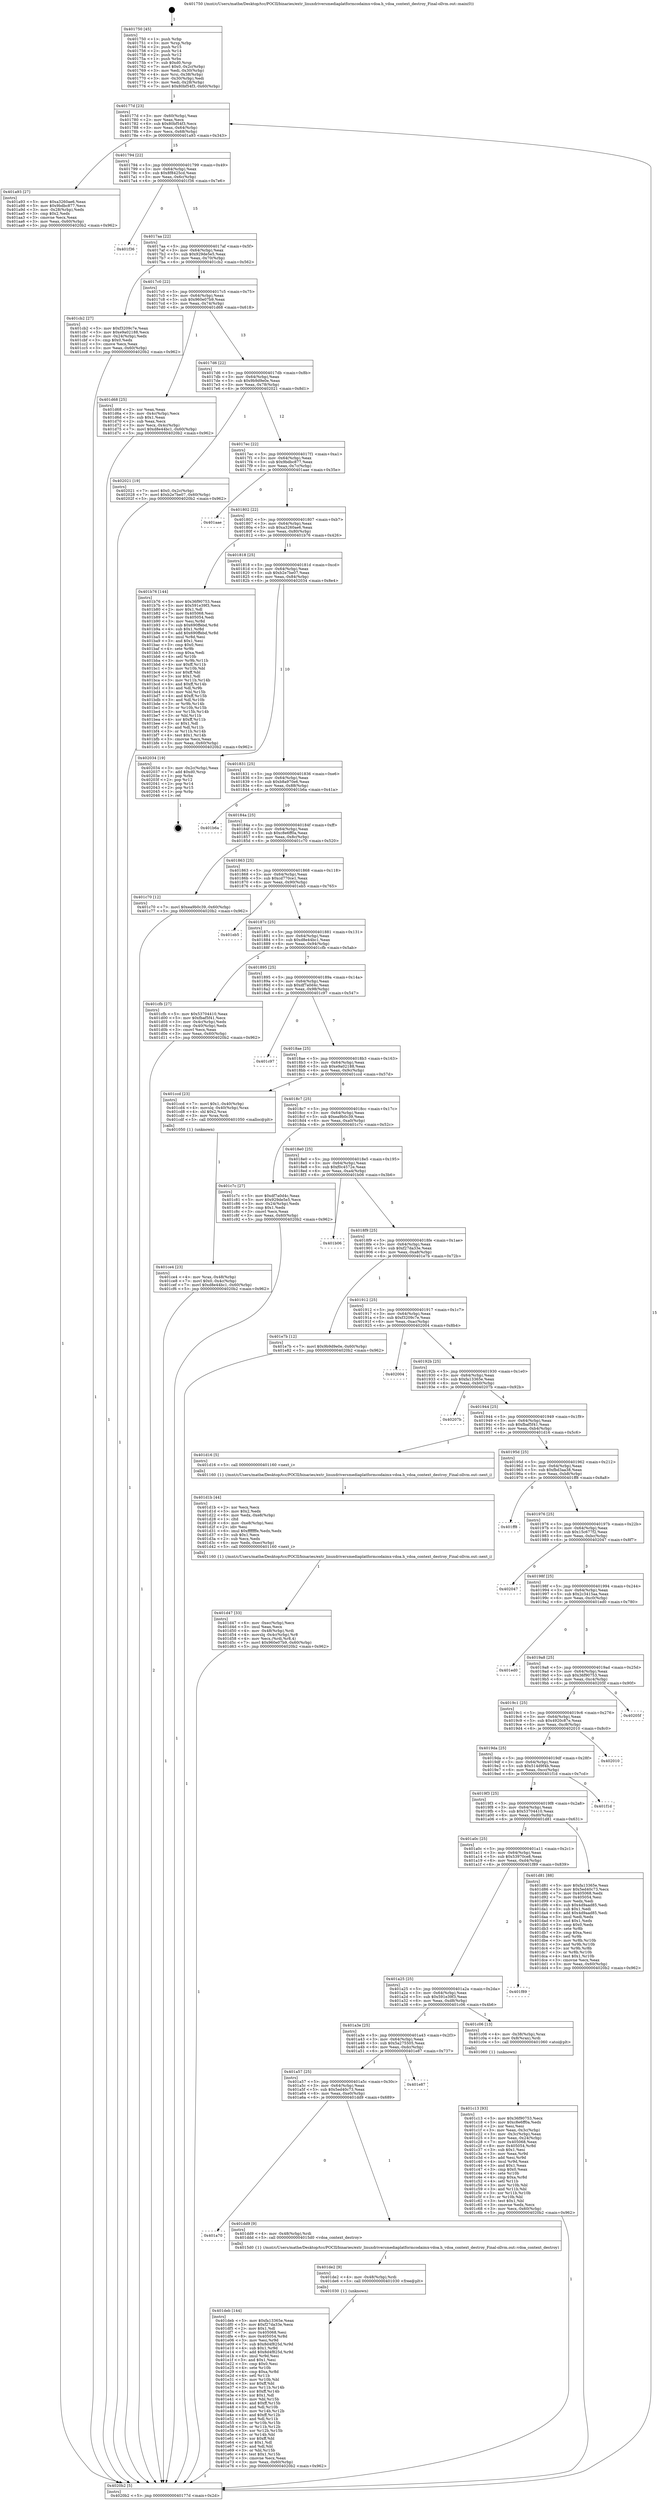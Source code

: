 digraph "0x401750" {
  label = "0x401750 (/mnt/c/Users/mathe/Desktop/tcc/POCII/binaries/extr_linuxdriversmediaplatformcodaimx-vdoa.h_vdoa_context_destroy_Final-ollvm.out::main(0))"
  labelloc = "t"
  node[shape=record]

  Entry [label="",width=0.3,height=0.3,shape=circle,fillcolor=black,style=filled]
  "0x40177d" [label="{
     0x40177d [23]\l
     | [instrs]\l
     &nbsp;&nbsp;0x40177d \<+3\>: mov -0x60(%rbp),%eax\l
     &nbsp;&nbsp;0x401780 \<+2\>: mov %eax,%ecx\l
     &nbsp;&nbsp;0x401782 \<+6\>: sub $0x80bf54f3,%ecx\l
     &nbsp;&nbsp;0x401788 \<+3\>: mov %eax,-0x64(%rbp)\l
     &nbsp;&nbsp;0x40178b \<+3\>: mov %ecx,-0x68(%rbp)\l
     &nbsp;&nbsp;0x40178e \<+6\>: je 0000000000401a93 \<main+0x343\>\l
  }"]
  "0x401a93" [label="{
     0x401a93 [27]\l
     | [instrs]\l
     &nbsp;&nbsp;0x401a93 \<+5\>: mov $0xa3260ae6,%eax\l
     &nbsp;&nbsp;0x401a98 \<+5\>: mov $0x9bdbc877,%ecx\l
     &nbsp;&nbsp;0x401a9d \<+3\>: mov -0x28(%rbp),%edx\l
     &nbsp;&nbsp;0x401aa0 \<+3\>: cmp $0x2,%edx\l
     &nbsp;&nbsp;0x401aa3 \<+3\>: cmovne %ecx,%eax\l
     &nbsp;&nbsp;0x401aa6 \<+3\>: mov %eax,-0x60(%rbp)\l
     &nbsp;&nbsp;0x401aa9 \<+5\>: jmp 00000000004020b2 \<main+0x962\>\l
  }"]
  "0x401794" [label="{
     0x401794 [22]\l
     | [instrs]\l
     &nbsp;&nbsp;0x401794 \<+5\>: jmp 0000000000401799 \<main+0x49\>\l
     &nbsp;&nbsp;0x401799 \<+3\>: mov -0x64(%rbp),%eax\l
     &nbsp;&nbsp;0x40179c \<+5\>: sub $0x8f8425cd,%eax\l
     &nbsp;&nbsp;0x4017a1 \<+3\>: mov %eax,-0x6c(%rbp)\l
     &nbsp;&nbsp;0x4017a4 \<+6\>: je 0000000000401f36 \<main+0x7e6\>\l
  }"]
  "0x4020b2" [label="{
     0x4020b2 [5]\l
     | [instrs]\l
     &nbsp;&nbsp;0x4020b2 \<+5\>: jmp 000000000040177d \<main+0x2d\>\l
  }"]
  "0x401750" [label="{
     0x401750 [45]\l
     | [instrs]\l
     &nbsp;&nbsp;0x401750 \<+1\>: push %rbp\l
     &nbsp;&nbsp;0x401751 \<+3\>: mov %rsp,%rbp\l
     &nbsp;&nbsp;0x401754 \<+2\>: push %r15\l
     &nbsp;&nbsp;0x401756 \<+2\>: push %r14\l
     &nbsp;&nbsp;0x401758 \<+2\>: push %r12\l
     &nbsp;&nbsp;0x40175a \<+1\>: push %rbx\l
     &nbsp;&nbsp;0x40175b \<+7\>: sub $0xd0,%rsp\l
     &nbsp;&nbsp;0x401762 \<+7\>: movl $0x0,-0x2c(%rbp)\l
     &nbsp;&nbsp;0x401769 \<+3\>: mov %edi,-0x30(%rbp)\l
     &nbsp;&nbsp;0x40176c \<+4\>: mov %rsi,-0x38(%rbp)\l
     &nbsp;&nbsp;0x401770 \<+3\>: mov -0x30(%rbp),%edi\l
     &nbsp;&nbsp;0x401773 \<+3\>: mov %edi,-0x28(%rbp)\l
     &nbsp;&nbsp;0x401776 \<+7\>: movl $0x80bf54f3,-0x60(%rbp)\l
  }"]
  Exit [label="",width=0.3,height=0.3,shape=circle,fillcolor=black,style=filled,peripheries=2]
  "0x401f36" [label="{
     0x401f36\l
  }", style=dashed]
  "0x4017aa" [label="{
     0x4017aa [22]\l
     | [instrs]\l
     &nbsp;&nbsp;0x4017aa \<+5\>: jmp 00000000004017af \<main+0x5f\>\l
     &nbsp;&nbsp;0x4017af \<+3\>: mov -0x64(%rbp),%eax\l
     &nbsp;&nbsp;0x4017b2 \<+5\>: sub $0x929de5e5,%eax\l
     &nbsp;&nbsp;0x4017b7 \<+3\>: mov %eax,-0x70(%rbp)\l
     &nbsp;&nbsp;0x4017ba \<+6\>: je 0000000000401cb2 \<main+0x562\>\l
  }"]
  "0x401deb" [label="{
     0x401deb [144]\l
     | [instrs]\l
     &nbsp;&nbsp;0x401deb \<+5\>: mov $0xfa13365e,%eax\l
     &nbsp;&nbsp;0x401df0 \<+5\>: mov $0xf27da33e,%ecx\l
     &nbsp;&nbsp;0x401df5 \<+2\>: mov $0x1,%dl\l
     &nbsp;&nbsp;0x401df7 \<+7\>: mov 0x405068,%esi\l
     &nbsp;&nbsp;0x401dfe \<+8\>: mov 0x405054,%r8d\l
     &nbsp;&nbsp;0x401e06 \<+3\>: mov %esi,%r9d\l
     &nbsp;&nbsp;0x401e09 \<+7\>: sub $0x8d4f825d,%r9d\l
     &nbsp;&nbsp;0x401e10 \<+4\>: sub $0x1,%r9d\l
     &nbsp;&nbsp;0x401e14 \<+7\>: add $0x8d4f825d,%r9d\l
     &nbsp;&nbsp;0x401e1b \<+4\>: imul %r9d,%esi\l
     &nbsp;&nbsp;0x401e1f \<+3\>: and $0x1,%esi\l
     &nbsp;&nbsp;0x401e22 \<+3\>: cmp $0x0,%esi\l
     &nbsp;&nbsp;0x401e25 \<+4\>: sete %r10b\l
     &nbsp;&nbsp;0x401e29 \<+4\>: cmp $0xa,%r8d\l
     &nbsp;&nbsp;0x401e2d \<+4\>: setl %r11b\l
     &nbsp;&nbsp;0x401e31 \<+3\>: mov %r10b,%bl\l
     &nbsp;&nbsp;0x401e34 \<+3\>: xor $0xff,%bl\l
     &nbsp;&nbsp;0x401e37 \<+3\>: mov %r11b,%r14b\l
     &nbsp;&nbsp;0x401e3a \<+4\>: xor $0xff,%r14b\l
     &nbsp;&nbsp;0x401e3e \<+3\>: xor $0x1,%dl\l
     &nbsp;&nbsp;0x401e41 \<+3\>: mov %bl,%r15b\l
     &nbsp;&nbsp;0x401e44 \<+4\>: and $0xff,%r15b\l
     &nbsp;&nbsp;0x401e48 \<+3\>: and %dl,%r10b\l
     &nbsp;&nbsp;0x401e4b \<+3\>: mov %r14b,%r12b\l
     &nbsp;&nbsp;0x401e4e \<+4\>: and $0xff,%r12b\l
     &nbsp;&nbsp;0x401e52 \<+3\>: and %dl,%r11b\l
     &nbsp;&nbsp;0x401e55 \<+3\>: or %r10b,%r15b\l
     &nbsp;&nbsp;0x401e58 \<+3\>: or %r11b,%r12b\l
     &nbsp;&nbsp;0x401e5b \<+3\>: xor %r12b,%r15b\l
     &nbsp;&nbsp;0x401e5e \<+3\>: or %r14b,%bl\l
     &nbsp;&nbsp;0x401e61 \<+3\>: xor $0xff,%bl\l
     &nbsp;&nbsp;0x401e64 \<+3\>: or $0x1,%dl\l
     &nbsp;&nbsp;0x401e67 \<+2\>: and %dl,%bl\l
     &nbsp;&nbsp;0x401e69 \<+3\>: or %bl,%r15b\l
     &nbsp;&nbsp;0x401e6c \<+4\>: test $0x1,%r15b\l
     &nbsp;&nbsp;0x401e70 \<+3\>: cmovne %ecx,%eax\l
     &nbsp;&nbsp;0x401e73 \<+3\>: mov %eax,-0x60(%rbp)\l
     &nbsp;&nbsp;0x401e76 \<+5\>: jmp 00000000004020b2 \<main+0x962\>\l
  }"]
  "0x401cb2" [label="{
     0x401cb2 [27]\l
     | [instrs]\l
     &nbsp;&nbsp;0x401cb2 \<+5\>: mov $0xf3209c7e,%eax\l
     &nbsp;&nbsp;0x401cb7 \<+5\>: mov $0xe9a02188,%ecx\l
     &nbsp;&nbsp;0x401cbc \<+3\>: mov -0x24(%rbp),%edx\l
     &nbsp;&nbsp;0x401cbf \<+3\>: cmp $0x0,%edx\l
     &nbsp;&nbsp;0x401cc2 \<+3\>: cmove %ecx,%eax\l
     &nbsp;&nbsp;0x401cc5 \<+3\>: mov %eax,-0x60(%rbp)\l
     &nbsp;&nbsp;0x401cc8 \<+5\>: jmp 00000000004020b2 \<main+0x962\>\l
  }"]
  "0x4017c0" [label="{
     0x4017c0 [22]\l
     | [instrs]\l
     &nbsp;&nbsp;0x4017c0 \<+5\>: jmp 00000000004017c5 \<main+0x75\>\l
     &nbsp;&nbsp;0x4017c5 \<+3\>: mov -0x64(%rbp),%eax\l
     &nbsp;&nbsp;0x4017c8 \<+5\>: sub $0x960e07b9,%eax\l
     &nbsp;&nbsp;0x4017cd \<+3\>: mov %eax,-0x74(%rbp)\l
     &nbsp;&nbsp;0x4017d0 \<+6\>: je 0000000000401d68 \<main+0x618\>\l
  }"]
  "0x401de2" [label="{
     0x401de2 [9]\l
     | [instrs]\l
     &nbsp;&nbsp;0x401de2 \<+4\>: mov -0x48(%rbp),%rdi\l
     &nbsp;&nbsp;0x401de6 \<+5\>: call 0000000000401030 \<free@plt\>\l
     | [calls]\l
     &nbsp;&nbsp;0x401030 \{1\} (unknown)\l
  }"]
  "0x401d68" [label="{
     0x401d68 [25]\l
     | [instrs]\l
     &nbsp;&nbsp;0x401d68 \<+2\>: xor %eax,%eax\l
     &nbsp;&nbsp;0x401d6a \<+3\>: mov -0x4c(%rbp),%ecx\l
     &nbsp;&nbsp;0x401d6d \<+3\>: sub $0x1,%eax\l
     &nbsp;&nbsp;0x401d70 \<+2\>: sub %eax,%ecx\l
     &nbsp;&nbsp;0x401d72 \<+3\>: mov %ecx,-0x4c(%rbp)\l
     &nbsp;&nbsp;0x401d75 \<+7\>: movl $0xd8e44bc1,-0x60(%rbp)\l
     &nbsp;&nbsp;0x401d7c \<+5\>: jmp 00000000004020b2 \<main+0x962\>\l
  }"]
  "0x4017d6" [label="{
     0x4017d6 [22]\l
     | [instrs]\l
     &nbsp;&nbsp;0x4017d6 \<+5\>: jmp 00000000004017db \<main+0x8b\>\l
     &nbsp;&nbsp;0x4017db \<+3\>: mov -0x64(%rbp),%eax\l
     &nbsp;&nbsp;0x4017de \<+5\>: sub $0x9b9d9e0e,%eax\l
     &nbsp;&nbsp;0x4017e3 \<+3\>: mov %eax,-0x78(%rbp)\l
     &nbsp;&nbsp;0x4017e6 \<+6\>: je 0000000000402021 \<main+0x8d1\>\l
  }"]
  "0x401a70" [label="{
     0x401a70\l
  }", style=dashed]
  "0x402021" [label="{
     0x402021 [19]\l
     | [instrs]\l
     &nbsp;&nbsp;0x402021 \<+7\>: movl $0x0,-0x2c(%rbp)\l
     &nbsp;&nbsp;0x402028 \<+7\>: movl $0xb2e7be07,-0x60(%rbp)\l
     &nbsp;&nbsp;0x40202f \<+5\>: jmp 00000000004020b2 \<main+0x962\>\l
  }"]
  "0x4017ec" [label="{
     0x4017ec [22]\l
     | [instrs]\l
     &nbsp;&nbsp;0x4017ec \<+5\>: jmp 00000000004017f1 \<main+0xa1\>\l
     &nbsp;&nbsp;0x4017f1 \<+3\>: mov -0x64(%rbp),%eax\l
     &nbsp;&nbsp;0x4017f4 \<+5\>: sub $0x9bdbc877,%eax\l
     &nbsp;&nbsp;0x4017f9 \<+3\>: mov %eax,-0x7c(%rbp)\l
     &nbsp;&nbsp;0x4017fc \<+6\>: je 0000000000401aae \<main+0x35e\>\l
  }"]
  "0x401dd9" [label="{
     0x401dd9 [9]\l
     | [instrs]\l
     &nbsp;&nbsp;0x401dd9 \<+4\>: mov -0x48(%rbp),%rdi\l
     &nbsp;&nbsp;0x401ddd \<+5\>: call 00000000004015d0 \<vdoa_context_destroy\>\l
     | [calls]\l
     &nbsp;&nbsp;0x4015d0 \{1\} (/mnt/c/Users/mathe/Desktop/tcc/POCII/binaries/extr_linuxdriversmediaplatformcodaimx-vdoa.h_vdoa_context_destroy_Final-ollvm.out::vdoa_context_destroy)\l
  }"]
  "0x401aae" [label="{
     0x401aae\l
  }", style=dashed]
  "0x401802" [label="{
     0x401802 [22]\l
     | [instrs]\l
     &nbsp;&nbsp;0x401802 \<+5\>: jmp 0000000000401807 \<main+0xb7\>\l
     &nbsp;&nbsp;0x401807 \<+3\>: mov -0x64(%rbp),%eax\l
     &nbsp;&nbsp;0x40180a \<+5\>: sub $0xa3260ae6,%eax\l
     &nbsp;&nbsp;0x40180f \<+3\>: mov %eax,-0x80(%rbp)\l
     &nbsp;&nbsp;0x401812 \<+6\>: je 0000000000401b76 \<main+0x426\>\l
  }"]
  "0x401a57" [label="{
     0x401a57 [25]\l
     | [instrs]\l
     &nbsp;&nbsp;0x401a57 \<+5\>: jmp 0000000000401a5c \<main+0x30c\>\l
     &nbsp;&nbsp;0x401a5c \<+3\>: mov -0x64(%rbp),%eax\l
     &nbsp;&nbsp;0x401a5f \<+5\>: sub $0x5ed40c73,%eax\l
     &nbsp;&nbsp;0x401a64 \<+6\>: mov %eax,-0xe0(%rbp)\l
     &nbsp;&nbsp;0x401a6a \<+6\>: je 0000000000401dd9 \<main+0x689\>\l
  }"]
  "0x401b76" [label="{
     0x401b76 [144]\l
     | [instrs]\l
     &nbsp;&nbsp;0x401b76 \<+5\>: mov $0x36f90753,%eax\l
     &nbsp;&nbsp;0x401b7b \<+5\>: mov $0x591e39f3,%ecx\l
     &nbsp;&nbsp;0x401b80 \<+2\>: mov $0x1,%dl\l
     &nbsp;&nbsp;0x401b82 \<+7\>: mov 0x405068,%esi\l
     &nbsp;&nbsp;0x401b89 \<+7\>: mov 0x405054,%edi\l
     &nbsp;&nbsp;0x401b90 \<+3\>: mov %esi,%r8d\l
     &nbsp;&nbsp;0x401b93 \<+7\>: sub $0x690ffebd,%r8d\l
     &nbsp;&nbsp;0x401b9a \<+4\>: sub $0x1,%r8d\l
     &nbsp;&nbsp;0x401b9e \<+7\>: add $0x690ffebd,%r8d\l
     &nbsp;&nbsp;0x401ba5 \<+4\>: imul %r8d,%esi\l
     &nbsp;&nbsp;0x401ba9 \<+3\>: and $0x1,%esi\l
     &nbsp;&nbsp;0x401bac \<+3\>: cmp $0x0,%esi\l
     &nbsp;&nbsp;0x401baf \<+4\>: sete %r9b\l
     &nbsp;&nbsp;0x401bb3 \<+3\>: cmp $0xa,%edi\l
     &nbsp;&nbsp;0x401bb6 \<+4\>: setl %r10b\l
     &nbsp;&nbsp;0x401bba \<+3\>: mov %r9b,%r11b\l
     &nbsp;&nbsp;0x401bbd \<+4\>: xor $0xff,%r11b\l
     &nbsp;&nbsp;0x401bc1 \<+3\>: mov %r10b,%bl\l
     &nbsp;&nbsp;0x401bc4 \<+3\>: xor $0xff,%bl\l
     &nbsp;&nbsp;0x401bc7 \<+3\>: xor $0x1,%dl\l
     &nbsp;&nbsp;0x401bca \<+3\>: mov %r11b,%r14b\l
     &nbsp;&nbsp;0x401bcd \<+4\>: and $0xff,%r14b\l
     &nbsp;&nbsp;0x401bd1 \<+3\>: and %dl,%r9b\l
     &nbsp;&nbsp;0x401bd4 \<+3\>: mov %bl,%r15b\l
     &nbsp;&nbsp;0x401bd7 \<+4\>: and $0xff,%r15b\l
     &nbsp;&nbsp;0x401bdb \<+3\>: and %dl,%r10b\l
     &nbsp;&nbsp;0x401bde \<+3\>: or %r9b,%r14b\l
     &nbsp;&nbsp;0x401be1 \<+3\>: or %r10b,%r15b\l
     &nbsp;&nbsp;0x401be4 \<+3\>: xor %r15b,%r14b\l
     &nbsp;&nbsp;0x401be7 \<+3\>: or %bl,%r11b\l
     &nbsp;&nbsp;0x401bea \<+4\>: xor $0xff,%r11b\l
     &nbsp;&nbsp;0x401bee \<+3\>: or $0x1,%dl\l
     &nbsp;&nbsp;0x401bf1 \<+3\>: and %dl,%r11b\l
     &nbsp;&nbsp;0x401bf4 \<+3\>: or %r11b,%r14b\l
     &nbsp;&nbsp;0x401bf7 \<+4\>: test $0x1,%r14b\l
     &nbsp;&nbsp;0x401bfb \<+3\>: cmovne %ecx,%eax\l
     &nbsp;&nbsp;0x401bfe \<+3\>: mov %eax,-0x60(%rbp)\l
     &nbsp;&nbsp;0x401c01 \<+5\>: jmp 00000000004020b2 \<main+0x962\>\l
  }"]
  "0x401818" [label="{
     0x401818 [25]\l
     | [instrs]\l
     &nbsp;&nbsp;0x401818 \<+5\>: jmp 000000000040181d \<main+0xcd\>\l
     &nbsp;&nbsp;0x40181d \<+3\>: mov -0x64(%rbp),%eax\l
     &nbsp;&nbsp;0x401820 \<+5\>: sub $0xb2e7be07,%eax\l
     &nbsp;&nbsp;0x401825 \<+6\>: mov %eax,-0x84(%rbp)\l
     &nbsp;&nbsp;0x40182b \<+6\>: je 0000000000402034 \<main+0x8e4\>\l
  }"]
  "0x401e87" [label="{
     0x401e87\l
  }", style=dashed]
  "0x402034" [label="{
     0x402034 [19]\l
     | [instrs]\l
     &nbsp;&nbsp;0x402034 \<+3\>: mov -0x2c(%rbp),%eax\l
     &nbsp;&nbsp;0x402037 \<+7\>: add $0xd0,%rsp\l
     &nbsp;&nbsp;0x40203e \<+1\>: pop %rbx\l
     &nbsp;&nbsp;0x40203f \<+2\>: pop %r12\l
     &nbsp;&nbsp;0x402041 \<+2\>: pop %r14\l
     &nbsp;&nbsp;0x402043 \<+2\>: pop %r15\l
     &nbsp;&nbsp;0x402045 \<+1\>: pop %rbp\l
     &nbsp;&nbsp;0x402046 \<+1\>: ret\l
  }"]
  "0x401831" [label="{
     0x401831 [25]\l
     | [instrs]\l
     &nbsp;&nbsp;0x401831 \<+5\>: jmp 0000000000401836 \<main+0xe6\>\l
     &nbsp;&nbsp;0x401836 \<+3\>: mov -0x64(%rbp),%eax\l
     &nbsp;&nbsp;0x401839 \<+5\>: sub $0xb8a970e6,%eax\l
     &nbsp;&nbsp;0x40183e \<+6\>: mov %eax,-0x88(%rbp)\l
     &nbsp;&nbsp;0x401844 \<+6\>: je 0000000000401b6a \<main+0x41a\>\l
  }"]
  "0x401d47" [label="{
     0x401d47 [33]\l
     | [instrs]\l
     &nbsp;&nbsp;0x401d47 \<+6\>: mov -0xec(%rbp),%ecx\l
     &nbsp;&nbsp;0x401d4d \<+3\>: imul %eax,%ecx\l
     &nbsp;&nbsp;0x401d50 \<+4\>: mov -0x48(%rbp),%rdi\l
     &nbsp;&nbsp;0x401d54 \<+4\>: movslq -0x4c(%rbp),%r8\l
     &nbsp;&nbsp;0x401d58 \<+4\>: mov %ecx,(%rdi,%r8,4)\l
     &nbsp;&nbsp;0x401d5c \<+7\>: movl $0x960e07b9,-0x60(%rbp)\l
     &nbsp;&nbsp;0x401d63 \<+5\>: jmp 00000000004020b2 \<main+0x962\>\l
  }"]
  "0x401b6a" [label="{
     0x401b6a\l
  }", style=dashed]
  "0x40184a" [label="{
     0x40184a [25]\l
     | [instrs]\l
     &nbsp;&nbsp;0x40184a \<+5\>: jmp 000000000040184f \<main+0xff\>\l
     &nbsp;&nbsp;0x40184f \<+3\>: mov -0x64(%rbp),%eax\l
     &nbsp;&nbsp;0x401852 \<+5\>: sub $0xc8e6ff0a,%eax\l
     &nbsp;&nbsp;0x401857 \<+6\>: mov %eax,-0x8c(%rbp)\l
     &nbsp;&nbsp;0x40185d \<+6\>: je 0000000000401c70 \<main+0x520\>\l
  }"]
  "0x401d1b" [label="{
     0x401d1b [44]\l
     | [instrs]\l
     &nbsp;&nbsp;0x401d1b \<+2\>: xor %ecx,%ecx\l
     &nbsp;&nbsp;0x401d1d \<+5\>: mov $0x2,%edx\l
     &nbsp;&nbsp;0x401d22 \<+6\>: mov %edx,-0xe8(%rbp)\l
     &nbsp;&nbsp;0x401d28 \<+1\>: cltd\l
     &nbsp;&nbsp;0x401d29 \<+6\>: mov -0xe8(%rbp),%esi\l
     &nbsp;&nbsp;0x401d2f \<+2\>: idiv %esi\l
     &nbsp;&nbsp;0x401d31 \<+6\>: imul $0xfffffffe,%edx,%edx\l
     &nbsp;&nbsp;0x401d37 \<+3\>: sub $0x1,%ecx\l
     &nbsp;&nbsp;0x401d3a \<+2\>: sub %ecx,%edx\l
     &nbsp;&nbsp;0x401d3c \<+6\>: mov %edx,-0xec(%rbp)\l
     &nbsp;&nbsp;0x401d42 \<+5\>: call 0000000000401160 \<next_i\>\l
     | [calls]\l
     &nbsp;&nbsp;0x401160 \{1\} (/mnt/c/Users/mathe/Desktop/tcc/POCII/binaries/extr_linuxdriversmediaplatformcodaimx-vdoa.h_vdoa_context_destroy_Final-ollvm.out::next_i)\l
  }"]
  "0x401c70" [label="{
     0x401c70 [12]\l
     | [instrs]\l
     &nbsp;&nbsp;0x401c70 \<+7\>: movl $0xea9b0c39,-0x60(%rbp)\l
     &nbsp;&nbsp;0x401c77 \<+5\>: jmp 00000000004020b2 \<main+0x962\>\l
  }"]
  "0x401863" [label="{
     0x401863 [25]\l
     | [instrs]\l
     &nbsp;&nbsp;0x401863 \<+5\>: jmp 0000000000401868 \<main+0x118\>\l
     &nbsp;&nbsp;0x401868 \<+3\>: mov -0x64(%rbp),%eax\l
     &nbsp;&nbsp;0x40186b \<+5\>: sub $0xcd770ce1,%eax\l
     &nbsp;&nbsp;0x401870 \<+6\>: mov %eax,-0x90(%rbp)\l
     &nbsp;&nbsp;0x401876 \<+6\>: je 0000000000401eb5 \<main+0x765\>\l
  }"]
  "0x401ce4" [label="{
     0x401ce4 [23]\l
     | [instrs]\l
     &nbsp;&nbsp;0x401ce4 \<+4\>: mov %rax,-0x48(%rbp)\l
     &nbsp;&nbsp;0x401ce8 \<+7\>: movl $0x0,-0x4c(%rbp)\l
     &nbsp;&nbsp;0x401cef \<+7\>: movl $0xd8e44bc1,-0x60(%rbp)\l
     &nbsp;&nbsp;0x401cf6 \<+5\>: jmp 00000000004020b2 \<main+0x962\>\l
  }"]
  "0x401eb5" [label="{
     0x401eb5\l
  }", style=dashed]
  "0x40187c" [label="{
     0x40187c [25]\l
     | [instrs]\l
     &nbsp;&nbsp;0x40187c \<+5\>: jmp 0000000000401881 \<main+0x131\>\l
     &nbsp;&nbsp;0x401881 \<+3\>: mov -0x64(%rbp),%eax\l
     &nbsp;&nbsp;0x401884 \<+5\>: sub $0xd8e44bc1,%eax\l
     &nbsp;&nbsp;0x401889 \<+6\>: mov %eax,-0x94(%rbp)\l
     &nbsp;&nbsp;0x40188f \<+6\>: je 0000000000401cfb \<main+0x5ab\>\l
  }"]
  "0x401c13" [label="{
     0x401c13 [93]\l
     | [instrs]\l
     &nbsp;&nbsp;0x401c13 \<+5\>: mov $0x36f90753,%ecx\l
     &nbsp;&nbsp;0x401c18 \<+5\>: mov $0xc8e6ff0a,%edx\l
     &nbsp;&nbsp;0x401c1d \<+2\>: xor %esi,%esi\l
     &nbsp;&nbsp;0x401c1f \<+3\>: mov %eax,-0x3c(%rbp)\l
     &nbsp;&nbsp;0x401c22 \<+3\>: mov -0x3c(%rbp),%eax\l
     &nbsp;&nbsp;0x401c25 \<+3\>: mov %eax,-0x24(%rbp)\l
     &nbsp;&nbsp;0x401c28 \<+7\>: mov 0x405068,%eax\l
     &nbsp;&nbsp;0x401c2f \<+8\>: mov 0x405054,%r8d\l
     &nbsp;&nbsp;0x401c37 \<+3\>: sub $0x1,%esi\l
     &nbsp;&nbsp;0x401c3a \<+3\>: mov %eax,%r9d\l
     &nbsp;&nbsp;0x401c3d \<+3\>: add %esi,%r9d\l
     &nbsp;&nbsp;0x401c40 \<+4\>: imul %r9d,%eax\l
     &nbsp;&nbsp;0x401c44 \<+3\>: and $0x1,%eax\l
     &nbsp;&nbsp;0x401c47 \<+3\>: cmp $0x0,%eax\l
     &nbsp;&nbsp;0x401c4a \<+4\>: sete %r10b\l
     &nbsp;&nbsp;0x401c4e \<+4\>: cmp $0xa,%r8d\l
     &nbsp;&nbsp;0x401c52 \<+4\>: setl %r11b\l
     &nbsp;&nbsp;0x401c56 \<+3\>: mov %r10b,%bl\l
     &nbsp;&nbsp;0x401c59 \<+3\>: and %r11b,%bl\l
     &nbsp;&nbsp;0x401c5c \<+3\>: xor %r11b,%r10b\l
     &nbsp;&nbsp;0x401c5f \<+3\>: or %r10b,%bl\l
     &nbsp;&nbsp;0x401c62 \<+3\>: test $0x1,%bl\l
     &nbsp;&nbsp;0x401c65 \<+3\>: cmovne %edx,%ecx\l
     &nbsp;&nbsp;0x401c68 \<+3\>: mov %ecx,-0x60(%rbp)\l
     &nbsp;&nbsp;0x401c6b \<+5\>: jmp 00000000004020b2 \<main+0x962\>\l
  }"]
  "0x401cfb" [label="{
     0x401cfb [27]\l
     | [instrs]\l
     &nbsp;&nbsp;0x401cfb \<+5\>: mov $0x53704410,%eax\l
     &nbsp;&nbsp;0x401d00 \<+5\>: mov $0xfbaf5f41,%ecx\l
     &nbsp;&nbsp;0x401d05 \<+3\>: mov -0x4c(%rbp),%edx\l
     &nbsp;&nbsp;0x401d08 \<+3\>: cmp -0x40(%rbp),%edx\l
     &nbsp;&nbsp;0x401d0b \<+3\>: cmovl %ecx,%eax\l
     &nbsp;&nbsp;0x401d0e \<+3\>: mov %eax,-0x60(%rbp)\l
     &nbsp;&nbsp;0x401d11 \<+5\>: jmp 00000000004020b2 \<main+0x962\>\l
  }"]
  "0x401895" [label="{
     0x401895 [25]\l
     | [instrs]\l
     &nbsp;&nbsp;0x401895 \<+5\>: jmp 000000000040189a \<main+0x14a\>\l
     &nbsp;&nbsp;0x40189a \<+3\>: mov -0x64(%rbp),%eax\l
     &nbsp;&nbsp;0x40189d \<+5\>: sub $0xdf7a0d4c,%eax\l
     &nbsp;&nbsp;0x4018a2 \<+6\>: mov %eax,-0x98(%rbp)\l
     &nbsp;&nbsp;0x4018a8 \<+6\>: je 0000000000401c97 \<main+0x547\>\l
  }"]
  "0x401a3e" [label="{
     0x401a3e [25]\l
     | [instrs]\l
     &nbsp;&nbsp;0x401a3e \<+5\>: jmp 0000000000401a43 \<main+0x2f3\>\l
     &nbsp;&nbsp;0x401a43 \<+3\>: mov -0x64(%rbp),%eax\l
     &nbsp;&nbsp;0x401a46 \<+5\>: sub $0x5a275505,%eax\l
     &nbsp;&nbsp;0x401a4b \<+6\>: mov %eax,-0xdc(%rbp)\l
     &nbsp;&nbsp;0x401a51 \<+6\>: je 0000000000401e87 \<main+0x737\>\l
  }"]
  "0x401c97" [label="{
     0x401c97\l
  }", style=dashed]
  "0x4018ae" [label="{
     0x4018ae [25]\l
     | [instrs]\l
     &nbsp;&nbsp;0x4018ae \<+5\>: jmp 00000000004018b3 \<main+0x163\>\l
     &nbsp;&nbsp;0x4018b3 \<+3\>: mov -0x64(%rbp),%eax\l
     &nbsp;&nbsp;0x4018b6 \<+5\>: sub $0xe9a02188,%eax\l
     &nbsp;&nbsp;0x4018bb \<+6\>: mov %eax,-0x9c(%rbp)\l
     &nbsp;&nbsp;0x4018c1 \<+6\>: je 0000000000401ccd \<main+0x57d\>\l
  }"]
  "0x401c06" [label="{
     0x401c06 [13]\l
     | [instrs]\l
     &nbsp;&nbsp;0x401c06 \<+4\>: mov -0x38(%rbp),%rax\l
     &nbsp;&nbsp;0x401c0a \<+4\>: mov 0x8(%rax),%rdi\l
     &nbsp;&nbsp;0x401c0e \<+5\>: call 0000000000401060 \<atoi@plt\>\l
     | [calls]\l
     &nbsp;&nbsp;0x401060 \{1\} (unknown)\l
  }"]
  "0x401ccd" [label="{
     0x401ccd [23]\l
     | [instrs]\l
     &nbsp;&nbsp;0x401ccd \<+7\>: movl $0x1,-0x40(%rbp)\l
     &nbsp;&nbsp;0x401cd4 \<+4\>: movslq -0x40(%rbp),%rax\l
     &nbsp;&nbsp;0x401cd8 \<+4\>: shl $0x2,%rax\l
     &nbsp;&nbsp;0x401cdc \<+3\>: mov %rax,%rdi\l
     &nbsp;&nbsp;0x401cdf \<+5\>: call 0000000000401050 \<malloc@plt\>\l
     | [calls]\l
     &nbsp;&nbsp;0x401050 \{1\} (unknown)\l
  }"]
  "0x4018c7" [label="{
     0x4018c7 [25]\l
     | [instrs]\l
     &nbsp;&nbsp;0x4018c7 \<+5\>: jmp 00000000004018cc \<main+0x17c\>\l
     &nbsp;&nbsp;0x4018cc \<+3\>: mov -0x64(%rbp),%eax\l
     &nbsp;&nbsp;0x4018cf \<+5\>: sub $0xea9b0c39,%eax\l
     &nbsp;&nbsp;0x4018d4 \<+6\>: mov %eax,-0xa0(%rbp)\l
     &nbsp;&nbsp;0x4018da \<+6\>: je 0000000000401c7c \<main+0x52c\>\l
  }"]
  "0x401a25" [label="{
     0x401a25 [25]\l
     | [instrs]\l
     &nbsp;&nbsp;0x401a25 \<+5\>: jmp 0000000000401a2a \<main+0x2da\>\l
     &nbsp;&nbsp;0x401a2a \<+3\>: mov -0x64(%rbp),%eax\l
     &nbsp;&nbsp;0x401a2d \<+5\>: sub $0x591e39f3,%eax\l
     &nbsp;&nbsp;0x401a32 \<+6\>: mov %eax,-0xd8(%rbp)\l
     &nbsp;&nbsp;0x401a38 \<+6\>: je 0000000000401c06 \<main+0x4b6\>\l
  }"]
  "0x401c7c" [label="{
     0x401c7c [27]\l
     | [instrs]\l
     &nbsp;&nbsp;0x401c7c \<+5\>: mov $0xdf7a0d4c,%eax\l
     &nbsp;&nbsp;0x401c81 \<+5\>: mov $0x929de5e5,%ecx\l
     &nbsp;&nbsp;0x401c86 \<+3\>: mov -0x24(%rbp),%edx\l
     &nbsp;&nbsp;0x401c89 \<+3\>: cmp $0x1,%edx\l
     &nbsp;&nbsp;0x401c8c \<+3\>: cmovl %ecx,%eax\l
     &nbsp;&nbsp;0x401c8f \<+3\>: mov %eax,-0x60(%rbp)\l
     &nbsp;&nbsp;0x401c92 \<+5\>: jmp 00000000004020b2 \<main+0x962\>\l
  }"]
  "0x4018e0" [label="{
     0x4018e0 [25]\l
     | [instrs]\l
     &nbsp;&nbsp;0x4018e0 \<+5\>: jmp 00000000004018e5 \<main+0x195\>\l
     &nbsp;&nbsp;0x4018e5 \<+3\>: mov -0x64(%rbp),%eax\l
     &nbsp;&nbsp;0x4018e8 \<+5\>: sub $0xf0c4572e,%eax\l
     &nbsp;&nbsp;0x4018ed \<+6\>: mov %eax,-0xa4(%rbp)\l
     &nbsp;&nbsp;0x4018f3 \<+6\>: je 0000000000401b06 \<main+0x3b6\>\l
  }"]
  "0x401f89" [label="{
     0x401f89\l
  }", style=dashed]
  "0x401b06" [label="{
     0x401b06\l
  }", style=dashed]
  "0x4018f9" [label="{
     0x4018f9 [25]\l
     | [instrs]\l
     &nbsp;&nbsp;0x4018f9 \<+5\>: jmp 00000000004018fe \<main+0x1ae\>\l
     &nbsp;&nbsp;0x4018fe \<+3\>: mov -0x64(%rbp),%eax\l
     &nbsp;&nbsp;0x401901 \<+5\>: sub $0xf27da33e,%eax\l
     &nbsp;&nbsp;0x401906 \<+6\>: mov %eax,-0xa8(%rbp)\l
     &nbsp;&nbsp;0x40190c \<+6\>: je 0000000000401e7b \<main+0x72b\>\l
  }"]
  "0x401a0c" [label="{
     0x401a0c [25]\l
     | [instrs]\l
     &nbsp;&nbsp;0x401a0c \<+5\>: jmp 0000000000401a11 \<main+0x2c1\>\l
     &nbsp;&nbsp;0x401a11 \<+3\>: mov -0x64(%rbp),%eax\l
     &nbsp;&nbsp;0x401a14 \<+5\>: sub $0x53970ce8,%eax\l
     &nbsp;&nbsp;0x401a19 \<+6\>: mov %eax,-0xd4(%rbp)\l
     &nbsp;&nbsp;0x401a1f \<+6\>: je 0000000000401f89 \<main+0x839\>\l
  }"]
  "0x401e7b" [label="{
     0x401e7b [12]\l
     | [instrs]\l
     &nbsp;&nbsp;0x401e7b \<+7\>: movl $0x9b9d9e0e,-0x60(%rbp)\l
     &nbsp;&nbsp;0x401e82 \<+5\>: jmp 00000000004020b2 \<main+0x962\>\l
  }"]
  "0x401912" [label="{
     0x401912 [25]\l
     | [instrs]\l
     &nbsp;&nbsp;0x401912 \<+5\>: jmp 0000000000401917 \<main+0x1c7\>\l
     &nbsp;&nbsp;0x401917 \<+3\>: mov -0x64(%rbp),%eax\l
     &nbsp;&nbsp;0x40191a \<+5\>: sub $0xf3209c7e,%eax\l
     &nbsp;&nbsp;0x40191f \<+6\>: mov %eax,-0xac(%rbp)\l
     &nbsp;&nbsp;0x401925 \<+6\>: je 0000000000402004 \<main+0x8b4\>\l
  }"]
  "0x401d81" [label="{
     0x401d81 [88]\l
     | [instrs]\l
     &nbsp;&nbsp;0x401d81 \<+5\>: mov $0xfa13365e,%eax\l
     &nbsp;&nbsp;0x401d86 \<+5\>: mov $0x5ed40c73,%ecx\l
     &nbsp;&nbsp;0x401d8b \<+7\>: mov 0x405068,%edx\l
     &nbsp;&nbsp;0x401d92 \<+7\>: mov 0x405054,%esi\l
     &nbsp;&nbsp;0x401d99 \<+2\>: mov %edx,%edi\l
     &nbsp;&nbsp;0x401d9b \<+6\>: sub $0x4d9aad85,%edi\l
     &nbsp;&nbsp;0x401da1 \<+3\>: sub $0x1,%edi\l
     &nbsp;&nbsp;0x401da4 \<+6\>: add $0x4d9aad85,%edi\l
     &nbsp;&nbsp;0x401daa \<+3\>: imul %edi,%edx\l
     &nbsp;&nbsp;0x401dad \<+3\>: and $0x1,%edx\l
     &nbsp;&nbsp;0x401db0 \<+3\>: cmp $0x0,%edx\l
     &nbsp;&nbsp;0x401db3 \<+4\>: sete %r8b\l
     &nbsp;&nbsp;0x401db7 \<+3\>: cmp $0xa,%esi\l
     &nbsp;&nbsp;0x401dba \<+4\>: setl %r9b\l
     &nbsp;&nbsp;0x401dbe \<+3\>: mov %r8b,%r10b\l
     &nbsp;&nbsp;0x401dc1 \<+3\>: and %r9b,%r10b\l
     &nbsp;&nbsp;0x401dc4 \<+3\>: xor %r9b,%r8b\l
     &nbsp;&nbsp;0x401dc7 \<+3\>: or %r8b,%r10b\l
     &nbsp;&nbsp;0x401dca \<+4\>: test $0x1,%r10b\l
     &nbsp;&nbsp;0x401dce \<+3\>: cmovne %ecx,%eax\l
     &nbsp;&nbsp;0x401dd1 \<+3\>: mov %eax,-0x60(%rbp)\l
     &nbsp;&nbsp;0x401dd4 \<+5\>: jmp 00000000004020b2 \<main+0x962\>\l
  }"]
  "0x402004" [label="{
     0x402004\l
  }", style=dashed]
  "0x40192b" [label="{
     0x40192b [25]\l
     | [instrs]\l
     &nbsp;&nbsp;0x40192b \<+5\>: jmp 0000000000401930 \<main+0x1e0\>\l
     &nbsp;&nbsp;0x401930 \<+3\>: mov -0x64(%rbp),%eax\l
     &nbsp;&nbsp;0x401933 \<+5\>: sub $0xfa13365e,%eax\l
     &nbsp;&nbsp;0x401938 \<+6\>: mov %eax,-0xb0(%rbp)\l
     &nbsp;&nbsp;0x40193e \<+6\>: je 000000000040207b \<main+0x92b\>\l
  }"]
  "0x4019f3" [label="{
     0x4019f3 [25]\l
     | [instrs]\l
     &nbsp;&nbsp;0x4019f3 \<+5\>: jmp 00000000004019f8 \<main+0x2a8\>\l
     &nbsp;&nbsp;0x4019f8 \<+3\>: mov -0x64(%rbp),%eax\l
     &nbsp;&nbsp;0x4019fb \<+5\>: sub $0x53704410,%eax\l
     &nbsp;&nbsp;0x401a00 \<+6\>: mov %eax,-0xd0(%rbp)\l
     &nbsp;&nbsp;0x401a06 \<+6\>: je 0000000000401d81 \<main+0x631\>\l
  }"]
  "0x40207b" [label="{
     0x40207b\l
  }", style=dashed]
  "0x401944" [label="{
     0x401944 [25]\l
     | [instrs]\l
     &nbsp;&nbsp;0x401944 \<+5\>: jmp 0000000000401949 \<main+0x1f9\>\l
     &nbsp;&nbsp;0x401949 \<+3\>: mov -0x64(%rbp),%eax\l
     &nbsp;&nbsp;0x40194c \<+5\>: sub $0xfbaf5f41,%eax\l
     &nbsp;&nbsp;0x401951 \<+6\>: mov %eax,-0xb4(%rbp)\l
     &nbsp;&nbsp;0x401957 \<+6\>: je 0000000000401d16 \<main+0x5c6\>\l
  }"]
  "0x401f1d" [label="{
     0x401f1d\l
  }", style=dashed]
  "0x401d16" [label="{
     0x401d16 [5]\l
     | [instrs]\l
     &nbsp;&nbsp;0x401d16 \<+5\>: call 0000000000401160 \<next_i\>\l
     | [calls]\l
     &nbsp;&nbsp;0x401160 \{1\} (/mnt/c/Users/mathe/Desktop/tcc/POCII/binaries/extr_linuxdriversmediaplatformcodaimx-vdoa.h_vdoa_context_destroy_Final-ollvm.out::next_i)\l
  }"]
  "0x40195d" [label="{
     0x40195d [25]\l
     | [instrs]\l
     &nbsp;&nbsp;0x40195d \<+5\>: jmp 0000000000401962 \<main+0x212\>\l
     &nbsp;&nbsp;0x401962 \<+3\>: mov -0x64(%rbp),%eax\l
     &nbsp;&nbsp;0x401965 \<+5\>: sub $0xfbd3aa38,%eax\l
     &nbsp;&nbsp;0x40196a \<+6\>: mov %eax,-0xb8(%rbp)\l
     &nbsp;&nbsp;0x401970 \<+6\>: je 0000000000401ff8 \<main+0x8a8\>\l
  }"]
  "0x4019da" [label="{
     0x4019da [25]\l
     | [instrs]\l
     &nbsp;&nbsp;0x4019da \<+5\>: jmp 00000000004019df \<main+0x28f\>\l
     &nbsp;&nbsp;0x4019df \<+3\>: mov -0x64(%rbp),%eax\l
     &nbsp;&nbsp;0x4019e2 \<+5\>: sub $0x514d9f4b,%eax\l
     &nbsp;&nbsp;0x4019e7 \<+6\>: mov %eax,-0xcc(%rbp)\l
     &nbsp;&nbsp;0x4019ed \<+6\>: je 0000000000401f1d \<main+0x7cd\>\l
  }"]
  "0x401ff8" [label="{
     0x401ff8\l
  }", style=dashed]
  "0x401976" [label="{
     0x401976 [25]\l
     | [instrs]\l
     &nbsp;&nbsp;0x401976 \<+5\>: jmp 000000000040197b \<main+0x22b\>\l
     &nbsp;&nbsp;0x40197b \<+3\>: mov -0x64(%rbp),%eax\l
     &nbsp;&nbsp;0x40197e \<+5\>: sub $0x15c677f2,%eax\l
     &nbsp;&nbsp;0x401983 \<+6\>: mov %eax,-0xbc(%rbp)\l
     &nbsp;&nbsp;0x401989 \<+6\>: je 0000000000402047 \<main+0x8f7\>\l
  }"]
  "0x402010" [label="{
     0x402010\l
  }", style=dashed]
  "0x402047" [label="{
     0x402047\l
  }", style=dashed]
  "0x40198f" [label="{
     0x40198f [25]\l
     | [instrs]\l
     &nbsp;&nbsp;0x40198f \<+5\>: jmp 0000000000401994 \<main+0x244\>\l
     &nbsp;&nbsp;0x401994 \<+3\>: mov -0x64(%rbp),%eax\l
     &nbsp;&nbsp;0x401997 \<+5\>: sub $0x2c3415aa,%eax\l
     &nbsp;&nbsp;0x40199c \<+6\>: mov %eax,-0xc0(%rbp)\l
     &nbsp;&nbsp;0x4019a2 \<+6\>: je 0000000000401ed0 \<main+0x780\>\l
  }"]
  "0x4019c1" [label="{
     0x4019c1 [25]\l
     | [instrs]\l
     &nbsp;&nbsp;0x4019c1 \<+5\>: jmp 00000000004019c6 \<main+0x276\>\l
     &nbsp;&nbsp;0x4019c6 \<+3\>: mov -0x64(%rbp),%eax\l
     &nbsp;&nbsp;0x4019c9 \<+5\>: sub $0x4920c87e,%eax\l
     &nbsp;&nbsp;0x4019ce \<+6\>: mov %eax,-0xc8(%rbp)\l
     &nbsp;&nbsp;0x4019d4 \<+6\>: je 0000000000402010 \<main+0x8c0\>\l
  }"]
  "0x401ed0" [label="{
     0x401ed0\l
  }", style=dashed]
  "0x4019a8" [label="{
     0x4019a8 [25]\l
     | [instrs]\l
     &nbsp;&nbsp;0x4019a8 \<+5\>: jmp 00000000004019ad \<main+0x25d\>\l
     &nbsp;&nbsp;0x4019ad \<+3\>: mov -0x64(%rbp),%eax\l
     &nbsp;&nbsp;0x4019b0 \<+5\>: sub $0x36f90753,%eax\l
     &nbsp;&nbsp;0x4019b5 \<+6\>: mov %eax,-0xc4(%rbp)\l
     &nbsp;&nbsp;0x4019bb \<+6\>: je 000000000040205f \<main+0x90f\>\l
  }"]
  "0x40205f" [label="{
     0x40205f\l
  }", style=dashed]
  Entry -> "0x401750" [label=" 1"]
  "0x40177d" -> "0x401a93" [label=" 1"]
  "0x40177d" -> "0x401794" [label=" 15"]
  "0x401a93" -> "0x4020b2" [label=" 1"]
  "0x401750" -> "0x40177d" [label=" 1"]
  "0x4020b2" -> "0x40177d" [label=" 15"]
  "0x402034" -> Exit [label=" 1"]
  "0x401794" -> "0x401f36" [label=" 0"]
  "0x401794" -> "0x4017aa" [label=" 15"]
  "0x402021" -> "0x4020b2" [label=" 1"]
  "0x4017aa" -> "0x401cb2" [label=" 1"]
  "0x4017aa" -> "0x4017c0" [label=" 14"]
  "0x401e7b" -> "0x4020b2" [label=" 1"]
  "0x4017c0" -> "0x401d68" [label=" 1"]
  "0x4017c0" -> "0x4017d6" [label=" 13"]
  "0x401deb" -> "0x4020b2" [label=" 1"]
  "0x4017d6" -> "0x402021" [label=" 1"]
  "0x4017d6" -> "0x4017ec" [label=" 12"]
  "0x401de2" -> "0x401deb" [label=" 1"]
  "0x4017ec" -> "0x401aae" [label=" 0"]
  "0x4017ec" -> "0x401802" [label=" 12"]
  "0x401dd9" -> "0x401de2" [label=" 1"]
  "0x401802" -> "0x401b76" [label=" 1"]
  "0x401802" -> "0x401818" [label=" 11"]
  "0x401b76" -> "0x4020b2" [label=" 1"]
  "0x401a57" -> "0x401dd9" [label=" 1"]
  "0x401818" -> "0x402034" [label=" 1"]
  "0x401818" -> "0x401831" [label=" 10"]
  "0x401a57" -> "0x401a70" [label=" 0"]
  "0x401831" -> "0x401b6a" [label=" 0"]
  "0x401831" -> "0x40184a" [label=" 10"]
  "0x401a3e" -> "0x401e87" [label=" 0"]
  "0x40184a" -> "0x401c70" [label=" 1"]
  "0x40184a" -> "0x401863" [label=" 9"]
  "0x401a3e" -> "0x401a57" [label=" 1"]
  "0x401863" -> "0x401eb5" [label=" 0"]
  "0x401863" -> "0x40187c" [label=" 9"]
  "0x401d81" -> "0x4020b2" [label=" 1"]
  "0x40187c" -> "0x401cfb" [label=" 2"]
  "0x40187c" -> "0x401895" [label=" 7"]
  "0x401d68" -> "0x4020b2" [label=" 1"]
  "0x401895" -> "0x401c97" [label=" 0"]
  "0x401895" -> "0x4018ae" [label=" 7"]
  "0x401d47" -> "0x4020b2" [label=" 1"]
  "0x4018ae" -> "0x401ccd" [label=" 1"]
  "0x4018ae" -> "0x4018c7" [label=" 6"]
  "0x401d1b" -> "0x401d47" [label=" 1"]
  "0x4018c7" -> "0x401c7c" [label=" 1"]
  "0x4018c7" -> "0x4018e0" [label=" 5"]
  "0x401cfb" -> "0x4020b2" [label=" 2"]
  "0x4018e0" -> "0x401b06" [label=" 0"]
  "0x4018e0" -> "0x4018f9" [label=" 5"]
  "0x401ce4" -> "0x4020b2" [label=" 1"]
  "0x4018f9" -> "0x401e7b" [label=" 1"]
  "0x4018f9" -> "0x401912" [label=" 4"]
  "0x401cb2" -> "0x4020b2" [label=" 1"]
  "0x401912" -> "0x402004" [label=" 0"]
  "0x401912" -> "0x40192b" [label=" 4"]
  "0x401c7c" -> "0x4020b2" [label=" 1"]
  "0x40192b" -> "0x40207b" [label=" 0"]
  "0x40192b" -> "0x401944" [label=" 4"]
  "0x401c13" -> "0x4020b2" [label=" 1"]
  "0x401944" -> "0x401d16" [label=" 1"]
  "0x401944" -> "0x40195d" [label=" 3"]
  "0x401c06" -> "0x401c13" [label=" 1"]
  "0x40195d" -> "0x401ff8" [label=" 0"]
  "0x40195d" -> "0x401976" [label=" 3"]
  "0x401a25" -> "0x401c06" [label=" 1"]
  "0x401976" -> "0x402047" [label=" 0"]
  "0x401976" -> "0x40198f" [label=" 3"]
  "0x401d16" -> "0x401d1b" [label=" 1"]
  "0x40198f" -> "0x401ed0" [label=" 0"]
  "0x40198f" -> "0x4019a8" [label=" 3"]
  "0x401a0c" -> "0x401f89" [label=" 0"]
  "0x4019a8" -> "0x40205f" [label=" 0"]
  "0x4019a8" -> "0x4019c1" [label=" 3"]
  "0x401a0c" -> "0x401a25" [label=" 2"]
  "0x4019c1" -> "0x402010" [label=" 0"]
  "0x4019c1" -> "0x4019da" [label=" 3"]
  "0x401a25" -> "0x401a3e" [label=" 1"]
  "0x4019da" -> "0x401f1d" [label=" 0"]
  "0x4019da" -> "0x4019f3" [label=" 3"]
  "0x401c70" -> "0x4020b2" [label=" 1"]
  "0x4019f3" -> "0x401d81" [label=" 1"]
  "0x4019f3" -> "0x401a0c" [label=" 2"]
  "0x401ccd" -> "0x401ce4" [label=" 1"]
}
